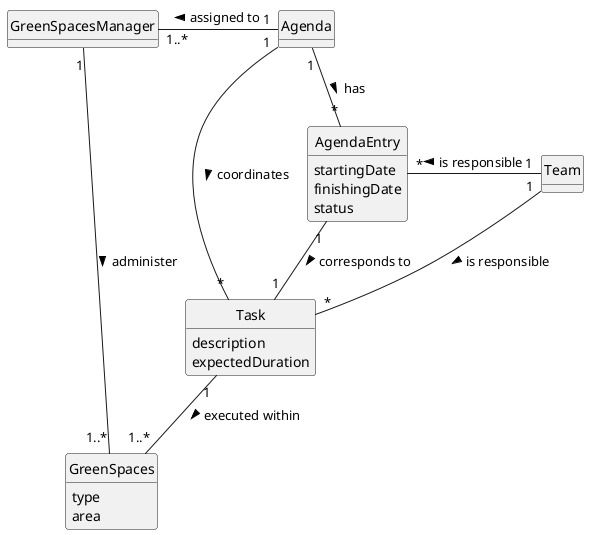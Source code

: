 @startuml
skinparam monochrome true
skinparam packageStyle rectangle
skinparam shadowing false
skinparam classAttributeIconSize 0

hide circle
hide methods


class GreenSpacesManager {
}

class Agenda {

}

class AgendaEntry {
    startingDate
    finishingDate
    status
}

class Task {
    description
    expectedDuration
}


class GreenSpaces {
    type
    area
}

GreenSpacesManager "1..*" - "1" Agenda:  assigned to <
GreenSpacesManager "1" - "1..*" GreenSpaces: administer >
Task "1" -- "1..*" GreenSpaces : executed within >
Agenda "1" - "*" Task : coordinates >
AgendaEntry "1" -- "1" Task : corresponds to >
Team "1" -- "*" Task : is responsible >
Agenda "1" -- "*" AgendaEntry : has >
AgendaEntry "*" - "1" Team : is responsible <
@enduml